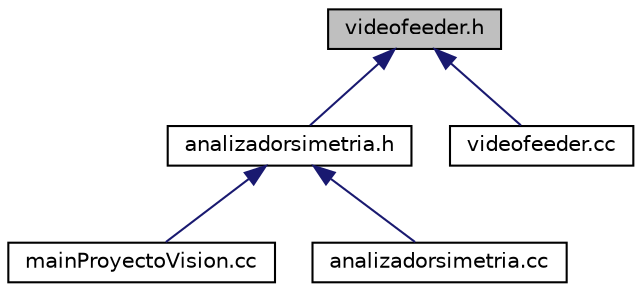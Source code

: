 digraph "videofeeder.h"
{
 // LATEX_PDF_SIZE
  edge [fontname="Helvetica",fontsize="10",labelfontname="Helvetica",labelfontsize="10"];
  node [fontname="Helvetica",fontsize="10",shape=record];
  Node1 [label="videofeeder.h",height=0.2,width=0.4,color="black", fillcolor="grey75", style="filled", fontcolor="black",tooltip="Archivo de cabecera de la clase concreta VideoFeeder."];
  Node1 -> Node2 [dir="back",color="midnightblue",fontsize="10",style="solid",fontname="Helvetica"];
  Node2 [label="analizadorsimetria.h",height=0.2,width=0.4,color="black", fillcolor="white", style="filled",URL="$analizadorsimetria_8h.html",tooltip="Archivo de cabecera de la clase base del proyecto."];
  Node2 -> Node3 [dir="back",color="midnightblue",fontsize="10",style="solid",fontname="Helvetica"];
  Node3 [label="mainProyectoVision.cc",height=0.2,width=0.4,color="black", fillcolor="white", style="filled",URL="$main_proyecto_vision_8cc.html",tooltip="Archivo con un programa ejemplificando el uso de la clase AnalizadorSimetria."];
  Node2 -> Node4 [dir="back",color="midnightblue",fontsize="10",style="solid",fontname="Helvetica"];
  Node4 [label="analizadorsimetria.cc",height=0.2,width=0.4,color="black", fillcolor="white", style="filled",URL="$analizadorsimetria_8cc.html",tooltip=" "];
  Node1 -> Node5 [dir="back",color="midnightblue",fontsize="10",style="solid",fontname="Helvetica"];
  Node5 [label="videofeeder.cc",height=0.2,width=0.4,color="black", fillcolor="white", style="filled",URL="$videofeeder_8cc.html",tooltip="Implementacion de la clase concreta VideoFeeder."];
}

